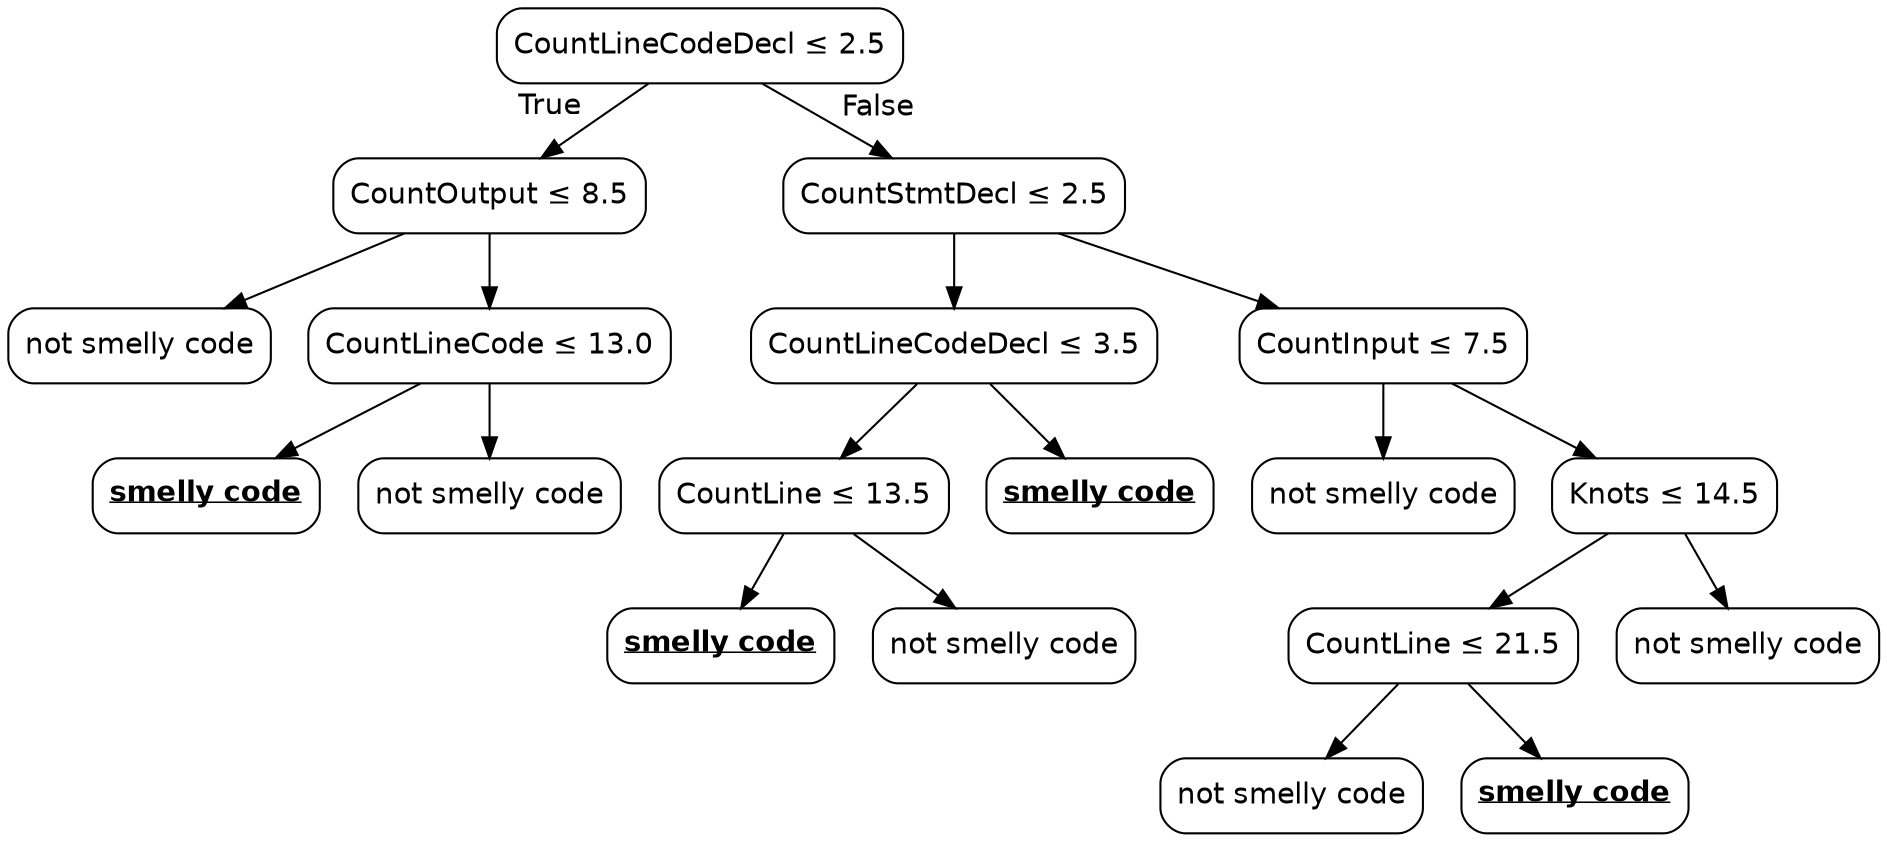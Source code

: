 digraph Tree {
node [color="black", fontname=helvetica, shape=box, style="rounded"];
edge [fontname=helvetica];
0 [label=<CountLineCodeDecl &le; 2.5>];
1 [label=<CountOutput &le; 8.5>];
0 -> 1  [headlabel="True", labelangle=45, labeldistance="2.5"];
13 [label=<not smelly code>];
1 -> 13;
14 [label=<CountLineCode &le; 13.0>];
1 -> 14;
15 [label=<<u><b>smelly code</b></u>>];
14 -> 15;
16 [label=<not smelly code>];
14 -> 16;
2 [label=<CountStmtDecl &le; 2.5>];
0 -> 2  [headlabel="False", labelangle="-45", labeldistance="2.5"];
3 [label=<CountLineCodeDecl &le; 3.5>];
2 -> 3;
7 [label=<CountLine &le; 13.5>];
3 -> 7;
9 [label=<<u><b>smelly code</b></u>>];
7 -> 9;
10 [label=<not smelly code>];
7 -> 10;
8 [label=<<u><b>smelly code</b></u>>];
3 -> 8;
4 [label=<CountInput &le; 7.5>];
2 -> 4;
5 [label=<not smelly code>];
4 -> 5;
6 [label=<Knots &le; 14.5>];
4 -> 6;
11 [label=<CountLine &le; 21.5>];
6 -> 11;
17 [label=<not smelly code>];
11 -> 17;
18 [label=<<u><b>smelly code</b></u>>];
11 -> 18;
12 [label=<not smelly code>];
6 -> 12;
}
